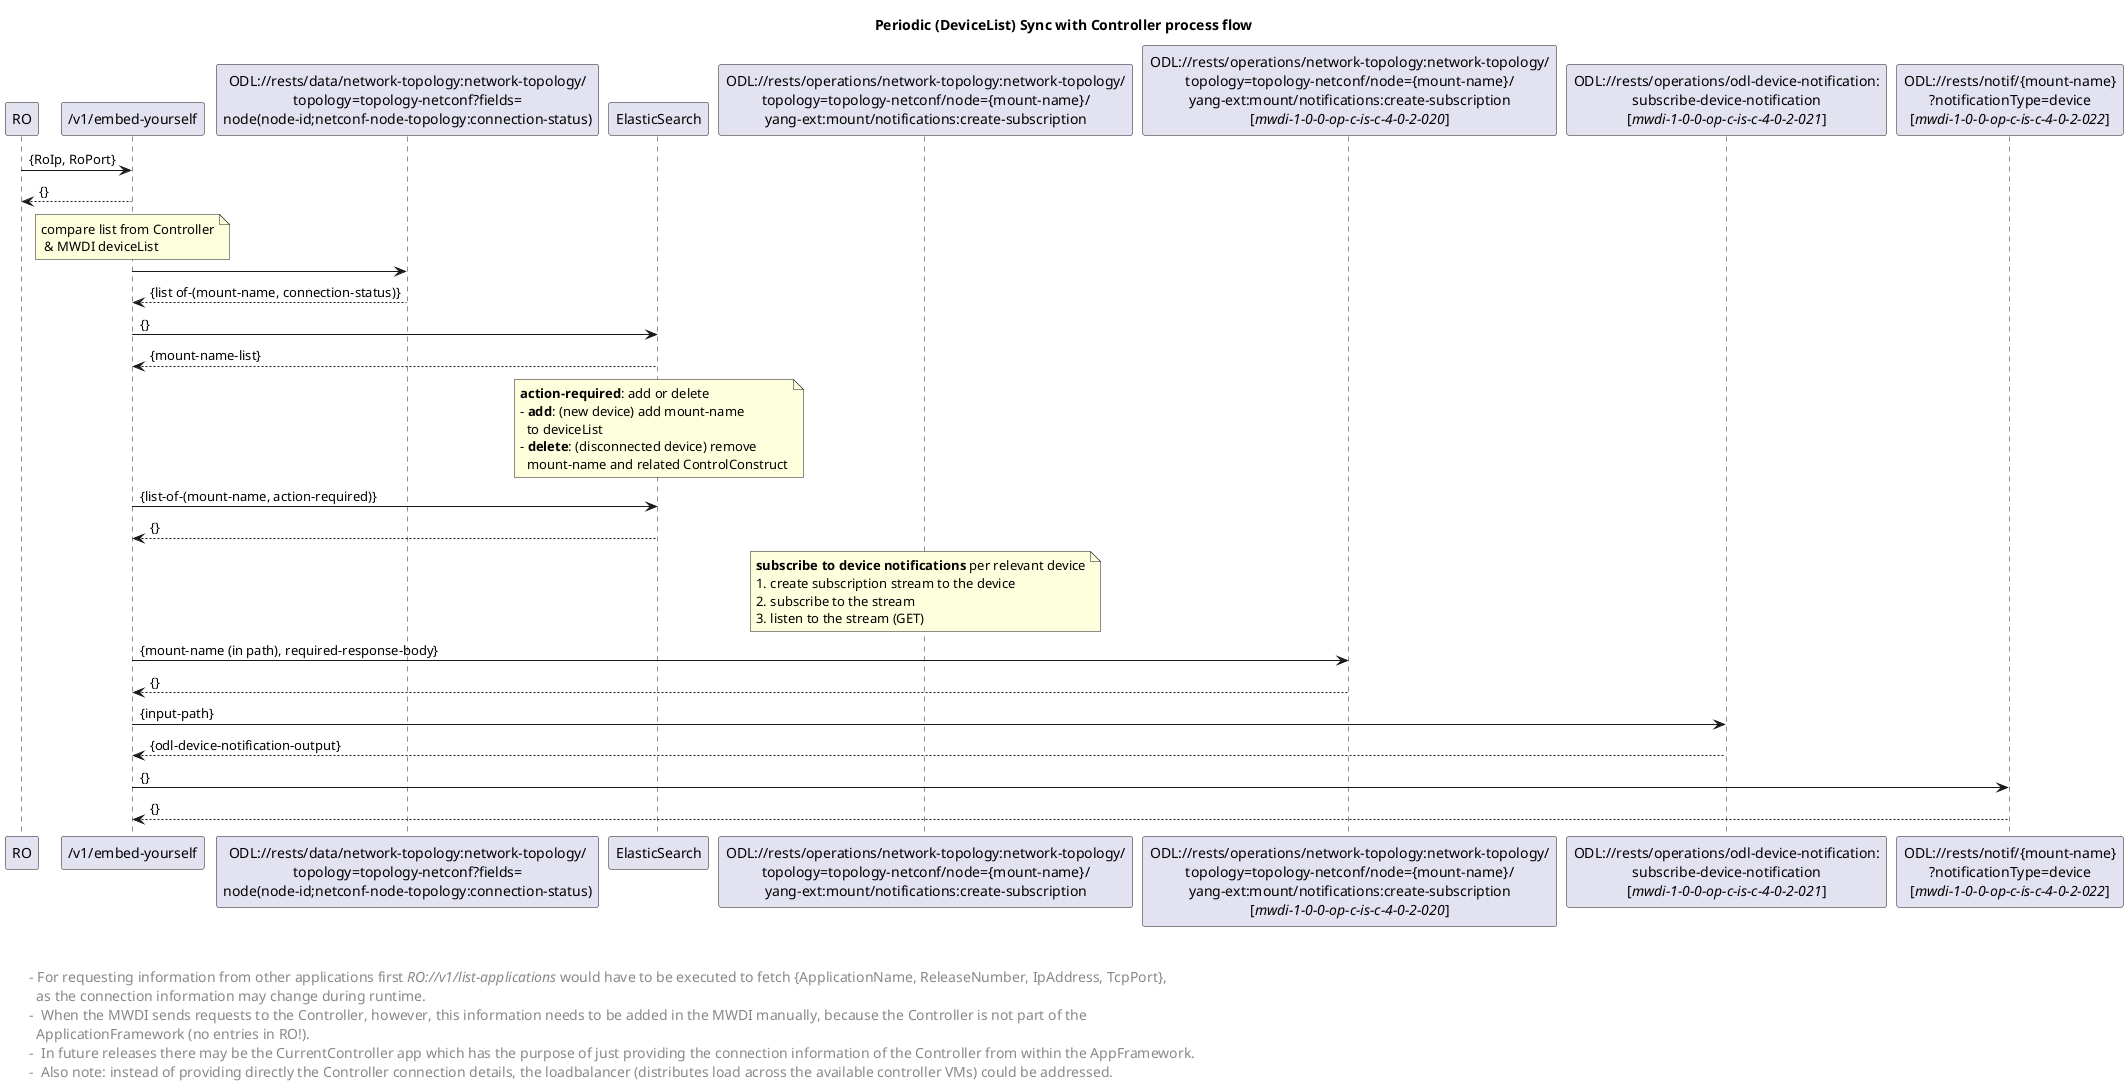 @startuml
skinparam responseMessageBelowArrow true

title  Periodic (DeviceList) Sync with Controller process flow

"RO" -> "/v1/embed-yourself": {RoIp, RoPort}
"/v1/embed-yourself" --> "RO": {}

note over "/v1/embed-yourself": compare list from Controller\n & MWDI deviceList

"/v1/embed-yourself" -> "ODL://rests/data/network-topology:network-topology/\ntopology=topology-netconf?fields=\nnode(node-id;netconf-node-topology:connection-status)"
"ODL://rests/data/network-topology:network-topology/\ntopology=topology-netconf?fields=\nnode(node-id;netconf-node-topology:connection-status)" --> "/v1/embed-yourself": {list of-(mount-name, connection-status)}

"/v1/embed-yourself" -> "ElasticSearch": {}
"ElasticSearch" --> "/v1/embed-yourself": {mount-name-list}

note over "ElasticSearch"
 <b>action-required</b>: add or delete
 - <b>add</b>: (new device) add mount-name 
   to deviceList
 - <b>delete</b>: (disconnected device) remove 
   mount-name and related ControlConstruct
end note 

"/v1/embed-yourself" -> "ElasticSearch": {list-of-(mount-name, action-required)}
"ElasticSearch" --> "/v1/embed-yourself": {}


note over "ODL://rests/operations/network-topology:network-topology/\ntopology=topology-netconf/node={mount-name}/\nyang-ext:mount/notifications:create-subscription"
<b>subscribe to device notifications</b> per relevant device
1. create subscription stream to the device
2. subscribe to the stream
3. listen to the stream (GET)
end note

"/v1/embed-yourself" -> "ODL://rests/operations/network-topology:network-topology/\ntopology=topology-netconf/node={mount-name}/\nyang-ext:mount/notifications:create-subscription\n[<i>mwdi-1-0-0-op-c-is-c-4-0-2-020</i>]": {mount-name (in path), required-response-body}
"ODL://rests/operations/network-topology:network-topology/\ntopology=topology-netconf/node={mount-name}/\nyang-ext:mount/notifications:create-subscription\n[<i>mwdi-1-0-0-op-c-is-c-4-0-2-020</i>]" --> "/v1/embed-yourself": {}

"/v1/embed-yourself" -> "ODL://rests/operations/odl-device-notification:\nsubscribe-device-notification\n[<i>mwdi-1-0-0-op-c-is-c-4-0-2-021</i>]": {input-path}
"ODL://rests/operations/odl-device-notification:\nsubscribe-device-notification\n[<i>mwdi-1-0-0-op-c-is-c-4-0-2-021</i>]" --> "/v1/embed-yourself": {odl-device-notification-output}

"/v1/embed-yourself" -> "ODL://rests/notif/{mount-name}\n?notificationType=device\n[<i>mwdi-1-0-0-op-c-is-c-4-0-2-022</i>]": {}
"ODL://rests/notif/{mount-name}\n?notificationType=device\n[<i>mwdi-1-0-0-op-c-is-c-4-0-2-022</i>]" --> "/v1/embed-yourself": {}


left footer 


\t- For requesting information from other applications first <i>RO://v1/list-applications</i> would have to be executed to fetch {ApplicationName, ReleaseNumber, IpAddress, TcpPort}, 
\t  as the connection information may change during runtime.
\t-  When the MWDI sends requests to the Controller, however, this information needs to be added in the MWDI manually, because the Controller is not part of the 
\t  ApplicationFramework (no entries in RO!). 
\t-  In future releases there may be the CurrentController app which has the purpose of just providing the connection information of the Controller from within the AppFramework.
\t-  Also note: instead of providing directly the Controller connection details, the loadbalancer (distributes load across the available controller VMs) could be addressed.
end footer

<style>
footer {
  HorizontalAlignment left
  FontSize 14
}
</style>

@enduml